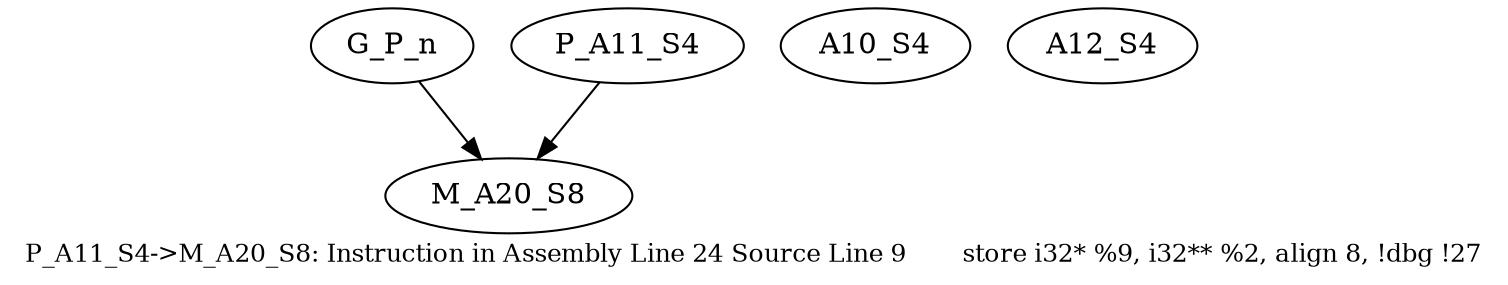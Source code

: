 digraph{
	node [ ]
	edge [ ]
	G_P_n [ ]
	A10_S4 [ ]
	P_A11_S4 [ ]
	A12_S4 [ ]
	M_A20_S8 [ ]
	G_P_n -> M_A20_S8 [ ]
	P_A11_S4 -> M_A20_S8 [ ]
	label = "P_A11_S4->M_A20_S8: Instruction in Assembly Line 24 Source Line 9	store i32* %9, i32** %2, align 8, !dbg !27"	fontsize = "12"
}